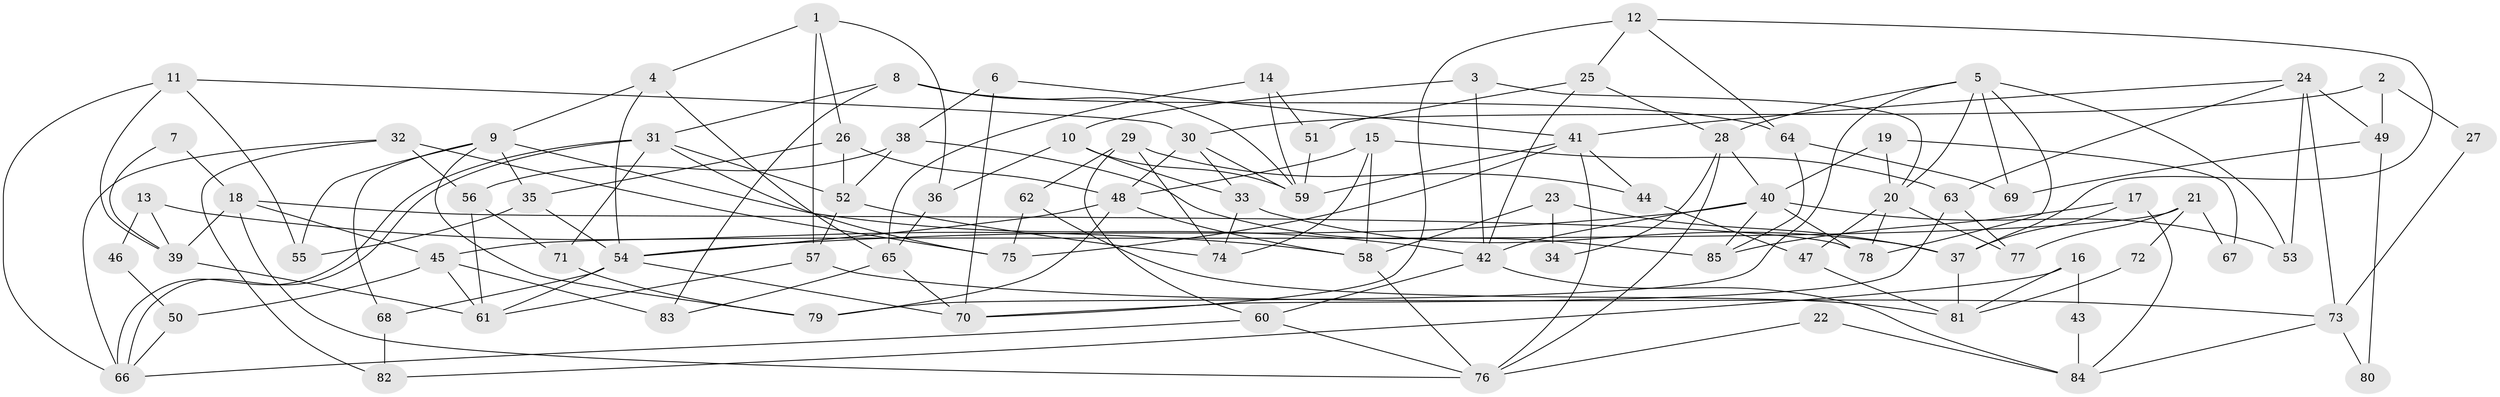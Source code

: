 // Generated by graph-tools (version 1.1) at 2025/50/03/09/25 03:50:07]
// undirected, 85 vertices, 170 edges
graph export_dot {
graph [start="1"]
  node [color=gray90,style=filled];
  1;
  2;
  3;
  4;
  5;
  6;
  7;
  8;
  9;
  10;
  11;
  12;
  13;
  14;
  15;
  16;
  17;
  18;
  19;
  20;
  21;
  22;
  23;
  24;
  25;
  26;
  27;
  28;
  29;
  30;
  31;
  32;
  33;
  34;
  35;
  36;
  37;
  38;
  39;
  40;
  41;
  42;
  43;
  44;
  45;
  46;
  47;
  48;
  49;
  50;
  51;
  52;
  53;
  54;
  55;
  56;
  57;
  58;
  59;
  60;
  61;
  62;
  63;
  64;
  65;
  66;
  67;
  68;
  69;
  70;
  71;
  72;
  73;
  74;
  75;
  76;
  77;
  78;
  79;
  80;
  81;
  82;
  83;
  84;
  85;
  1 -- 26;
  1 -- 57;
  1 -- 4;
  1 -- 36;
  2 -- 30;
  2 -- 49;
  2 -- 27;
  3 -- 42;
  3 -- 10;
  3 -- 20;
  4 -- 9;
  4 -- 54;
  4 -- 65;
  5 -- 79;
  5 -- 20;
  5 -- 28;
  5 -- 53;
  5 -- 69;
  5 -- 78;
  6 -- 41;
  6 -- 38;
  6 -- 70;
  7 -- 39;
  7 -- 18;
  8 -- 59;
  8 -- 31;
  8 -- 64;
  8 -- 83;
  9 -- 42;
  9 -- 35;
  9 -- 55;
  9 -- 68;
  9 -- 79;
  10 -- 36;
  10 -- 59;
  10 -- 33;
  11 -- 39;
  11 -- 66;
  11 -- 30;
  11 -- 55;
  12 -- 70;
  12 -- 37;
  12 -- 25;
  12 -- 64;
  13 -- 39;
  13 -- 58;
  13 -- 46;
  14 -- 65;
  14 -- 59;
  14 -- 51;
  15 -- 63;
  15 -- 58;
  15 -- 48;
  15 -- 74;
  16 -- 82;
  16 -- 81;
  16 -- 43;
  17 -- 85;
  17 -- 37;
  17 -- 84;
  18 -- 76;
  18 -- 78;
  18 -- 39;
  18 -- 45;
  19 -- 20;
  19 -- 40;
  19 -- 67;
  20 -- 78;
  20 -- 47;
  20 -- 77;
  21 -- 45;
  21 -- 77;
  21 -- 67;
  21 -- 72;
  22 -- 84;
  22 -- 76;
  23 -- 58;
  23 -- 37;
  23 -- 34;
  24 -- 73;
  24 -- 53;
  24 -- 41;
  24 -- 49;
  24 -- 63;
  25 -- 51;
  25 -- 28;
  25 -- 42;
  26 -- 52;
  26 -- 35;
  26 -- 48;
  27 -- 73;
  28 -- 34;
  28 -- 40;
  28 -- 76;
  29 -- 60;
  29 -- 74;
  29 -- 44;
  29 -- 62;
  30 -- 48;
  30 -- 33;
  30 -- 59;
  31 -- 66;
  31 -- 66;
  31 -- 52;
  31 -- 71;
  31 -- 75;
  32 -- 56;
  32 -- 75;
  32 -- 66;
  32 -- 82;
  33 -- 37;
  33 -- 74;
  35 -- 55;
  35 -- 54;
  36 -- 65;
  37 -- 81;
  38 -- 85;
  38 -- 56;
  38 -- 52;
  39 -- 61;
  40 -- 54;
  40 -- 42;
  40 -- 53;
  40 -- 78;
  40 -- 85;
  41 -- 76;
  41 -- 44;
  41 -- 59;
  41 -- 75;
  42 -- 60;
  42 -- 84;
  43 -- 84;
  44 -- 47;
  45 -- 83;
  45 -- 50;
  45 -- 61;
  46 -- 50;
  47 -- 81;
  48 -- 54;
  48 -- 58;
  48 -- 79;
  49 -- 69;
  49 -- 80;
  50 -- 66;
  51 -- 59;
  52 -- 74;
  52 -- 57;
  54 -- 61;
  54 -- 68;
  54 -- 70;
  56 -- 71;
  56 -- 61;
  57 -- 61;
  57 -- 73;
  58 -- 76;
  60 -- 66;
  60 -- 76;
  62 -- 75;
  62 -- 81;
  63 -- 70;
  63 -- 77;
  64 -- 69;
  64 -- 85;
  65 -- 70;
  65 -- 83;
  68 -- 82;
  71 -- 79;
  72 -- 81;
  73 -- 84;
  73 -- 80;
}
